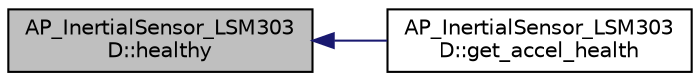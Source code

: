 digraph "AP_InertialSensor_LSM303D::healthy"
{
 // INTERACTIVE_SVG=YES
  edge [fontname="Helvetica",fontsize="10",labelfontname="Helvetica",labelfontsize="10"];
  node [fontname="Helvetica",fontsize="10",shape=record];
  rankdir="LR";
  Node1 [label="AP_InertialSensor_LSM303\lD::healthy",height=0.2,width=0.4,color="black", fillcolor="grey75", style="filled" fontcolor="black"];
  Node1 -> Node2 [dir="back",color="midnightblue",fontsize="10",style="solid",fontname="Helvetica"];
  Node2 [label="AP_InertialSensor_LSM303\lD::get_accel_health",height=0.2,width=0.4,color="black", fillcolor="white", style="filled",URL="$classAP__InertialSensor__LSM303D.html#a19cb32a973f27379a31141424eeb28cf"];
}
